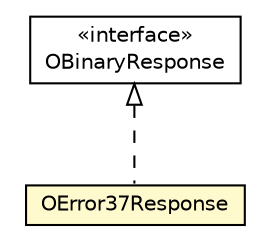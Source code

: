 #!/usr/local/bin/dot
#
# Class diagram 
# Generated by UMLGraph version R5_6-24-gf6e263 (http://www.umlgraph.org/)
#

digraph G {
	edge [fontname="Helvetica",fontsize=10,labelfontname="Helvetica",labelfontsize=10];
	node [fontname="Helvetica",fontsize=10,shape=plaintext];
	nodesep=0.25;
	ranksep=0.5;
	// com.orientechnologies.orient.client.remote.OBinaryResponse
	c3251875 [label=<<table title="com.orientechnologies.orient.client.remote.OBinaryResponse" border="0" cellborder="1" cellspacing="0" cellpadding="2" port="p" href="../OBinaryResponse.html">
		<tr><td><table border="0" cellspacing="0" cellpadding="1">
<tr><td align="center" balign="center"> &#171;interface&#187; </td></tr>
<tr><td align="center" balign="center"> OBinaryResponse </td></tr>
		</table></td></tr>
		</table>>, URL="../OBinaryResponse.html", fontname="Helvetica", fontcolor="black", fontsize=10.0];
	// com.orientechnologies.orient.client.remote.message.OError37Response
	c3251989 [label=<<table title="com.orientechnologies.orient.client.remote.message.OError37Response" border="0" cellborder="1" cellspacing="0" cellpadding="2" port="p" bgcolor="lemonChiffon" href="./OError37Response.html">
		<tr><td><table border="0" cellspacing="0" cellpadding="1">
<tr><td align="center" balign="center"> OError37Response </td></tr>
		</table></td></tr>
		</table>>, URL="./OError37Response.html", fontname="Helvetica", fontcolor="black", fontsize=10.0];
	//com.orientechnologies.orient.client.remote.message.OError37Response implements com.orientechnologies.orient.client.remote.OBinaryResponse
	c3251875:p -> c3251989:p [dir=back,arrowtail=empty,style=dashed];
}


